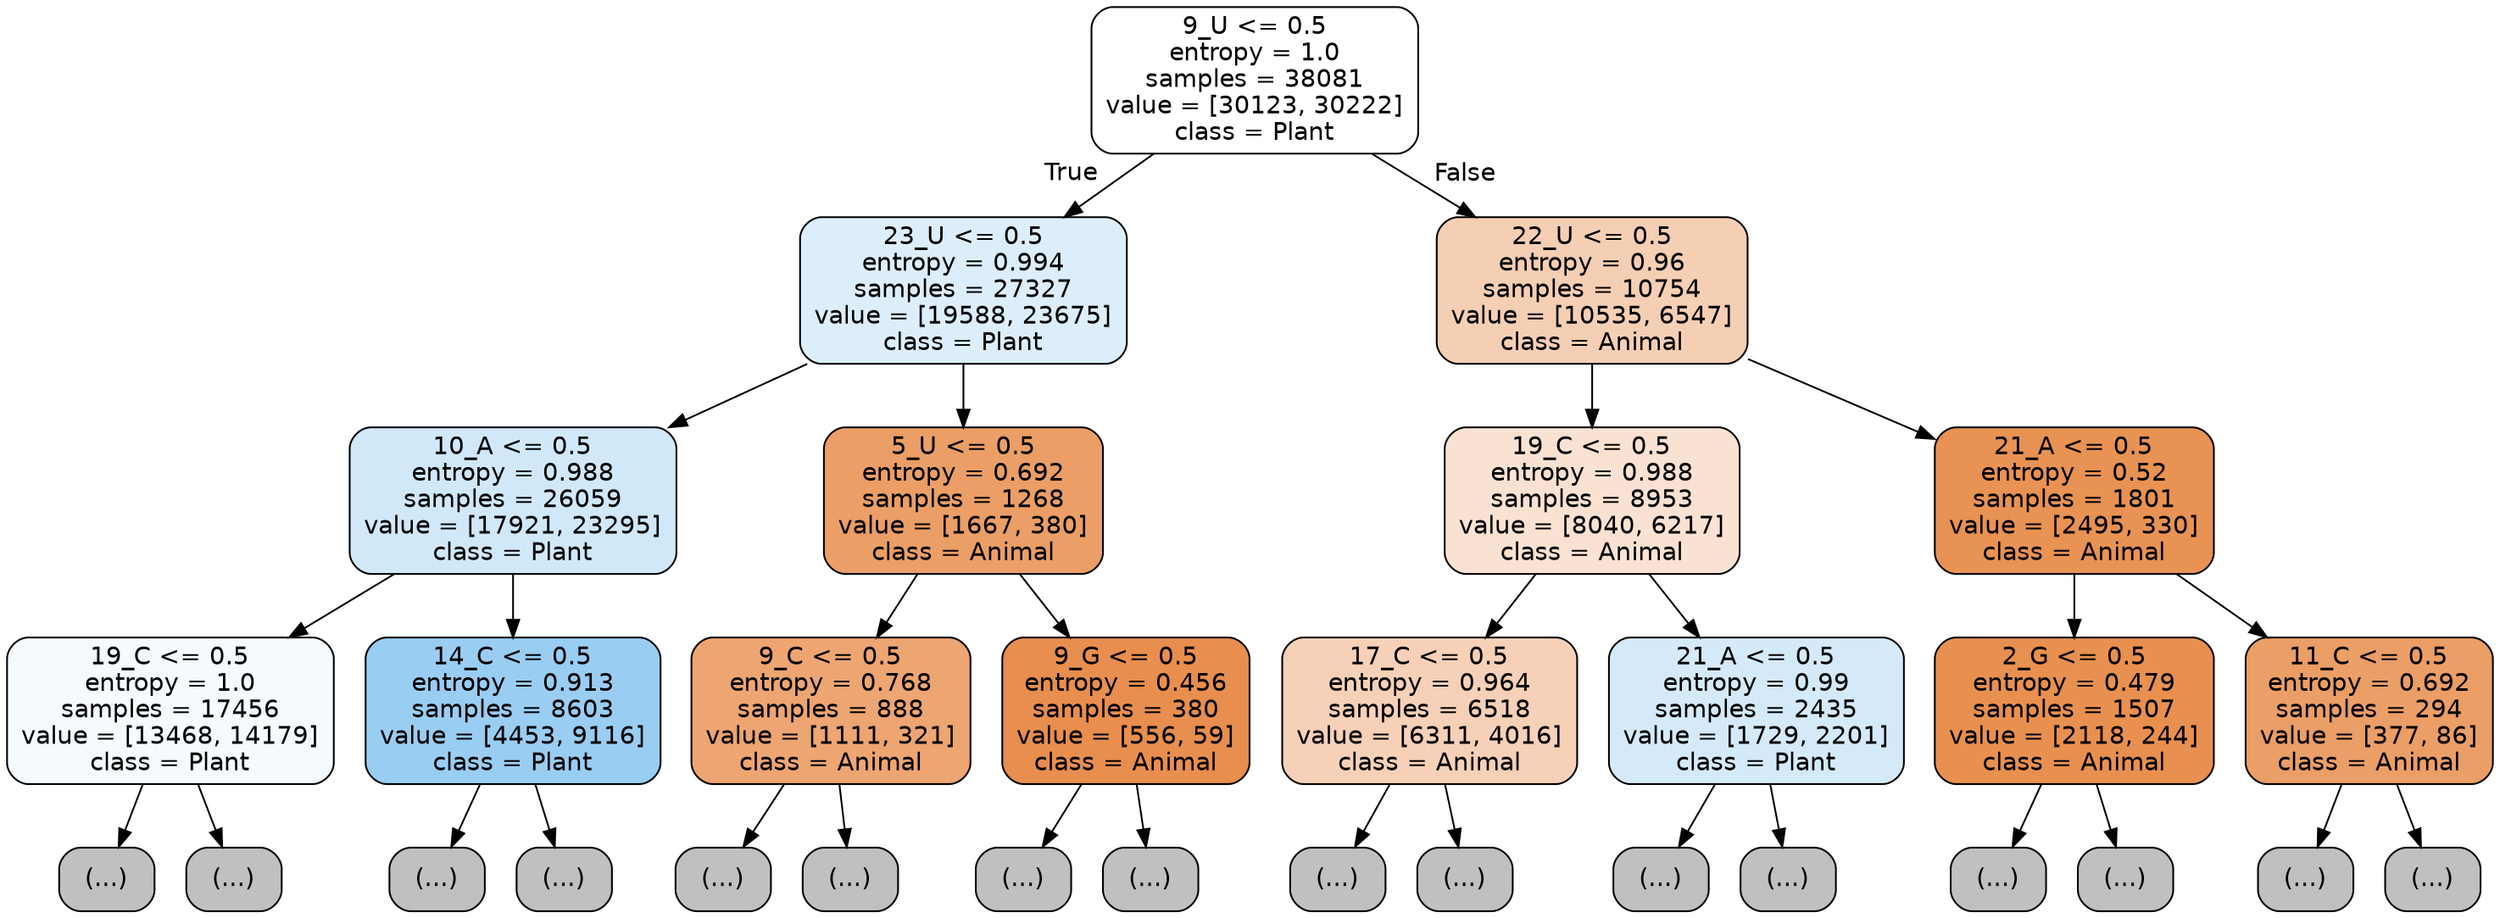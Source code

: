 digraph Tree {
node [shape=box, style="filled, rounded", color="black", fontname="helvetica"] ;
edge [fontname="helvetica"] ;
0 [label="9_U <= 0.5\nentropy = 1.0\nsamples = 38081\nvalue = [30123, 30222]\nclass = Plant", fillcolor="#feffff"] ;
1 [label="23_U <= 0.5\nentropy = 0.994\nsamples = 27327\nvalue = [19588, 23675]\nclass = Plant", fillcolor="#ddeefb"] ;
0 -> 1 [labeldistance=2.5, labelangle=45, headlabel="True"] ;
2 [label="10_A <= 0.5\nentropy = 0.988\nsamples = 26059\nvalue = [17921, 23295]\nclass = Plant", fillcolor="#d1e8f9"] ;
1 -> 2 ;
3 [label="19_C <= 0.5\nentropy = 1.0\nsamples = 17456\nvalue = [13468, 14179]\nclass = Plant", fillcolor="#f5fafe"] ;
2 -> 3 ;
4 [label="(...)", fillcolor="#C0C0C0"] ;
3 -> 4 ;
6265 [label="(...)", fillcolor="#C0C0C0"] ;
3 -> 6265 ;
8398 [label="14_C <= 0.5\nentropy = 0.913\nsamples = 8603\nvalue = [4453, 9116]\nclass = Plant", fillcolor="#9acdf2"] ;
2 -> 8398 ;
8399 [label="(...)", fillcolor="#C0C0C0"] ;
8398 -> 8399 ;
10830 [label="(...)", fillcolor="#C0C0C0"] ;
8398 -> 10830 ;
11485 [label="5_U <= 0.5\nentropy = 0.692\nsamples = 1268\nvalue = [1667, 380]\nclass = Animal", fillcolor="#eb9e66"] ;
1 -> 11485 ;
11486 [label="9_C <= 0.5\nentropy = 0.768\nsamples = 888\nvalue = [1111, 321]\nclass = Animal", fillcolor="#eda572"] ;
11485 -> 11486 ;
11487 [label="(...)", fillcolor="#C0C0C0"] ;
11486 -> 11487 ;
11778 [label="(...)", fillcolor="#C0C0C0"] ;
11486 -> 11778 ;
11905 [label="9_G <= 0.5\nentropy = 0.456\nsamples = 380\nvalue = [556, 59]\nclass = Animal", fillcolor="#e88e4e"] ;
11485 -> 11905 ;
11906 [label="(...)", fillcolor="#C0C0C0"] ;
11905 -> 11906 ;
11991 [label="(...)", fillcolor="#C0C0C0"] ;
11905 -> 11991 ;
12034 [label="22_U <= 0.5\nentropy = 0.96\nsamples = 10754\nvalue = [10535, 6547]\nclass = Animal", fillcolor="#f5cfb4"] ;
0 -> 12034 [labeldistance=2.5, labelangle=-45, headlabel="False"] ;
12035 [label="19_C <= 0.5\nentropy = 0.988\nsamples = 8953\nvalue = [8040, 6217]\nclass = Animal", fillcolor="#f9e2d2"] ;
12034 -> 12035 ;
12036 [label="17_C <= 0.5\nentropy = 0.964\nsamples = 6518\nvalue = [6311, 4016]\nclass = Animal", fillcolor="#f6d1b7"] ;
12035 -> 12036 ;
12037 [label="(...)", fillcolor="#C0C0C0"] ;
12036 -> 12037 ;
14568 [label="(...)", fillcolor="#C0C0C0"] ;
12036 -> 14568 ;
15283 [label="21_A <= 0.5\nentropy = 0.99\nsamples = 2435\nvalue = [1729, 2201]\nclass = Plant", fillcolor="#d5eaf9"] ;
12035 -> 15283 ;
15284 [label="(...)", fillcolor="#C0C0C0"] ;
15283 -> 15284 ;
16145 [label="(...)", fillcolor="#C0C0C0"] ;
15283 -> 16145 ;
16350 [label="21_A <= 0.5\nentropy = 0.52\nsamples = 1801\nvalue = [2495, 330]\nclass = Animal", fillcolor="#e89253"] ;
12034 -> 16350 ;
16351 [label="2_G <= 0.5\nentropy = 0.479\nsamples = 1507\nvalue = [2118, 244]\nclass = Animal", fillcolor="#e89050"] ;
16350 -> 16351 ;
16352 [label="(...)", fillcolor="#C0C0C0"] ;
16351 -> 16352 ;
16639 [label="(...)", fillcolor="#C0C0C0"] ;
16351 -> 16639 ;
16770 [label="11_C <= 0.5\nentropy = 0.692\nsamples = 294\nvalue = [377, 86]\nclass = Animal", fillcolor="#eb9e66"] ;
16350 -> 16770 ;
16771 [label="(...)", fillcolor="#C0C0C0"] ;
16770 -> 16771 ;
16848 [label="(...)", fillcolor="#C0C0C0"] ;
16770 -> 16848 ;
}